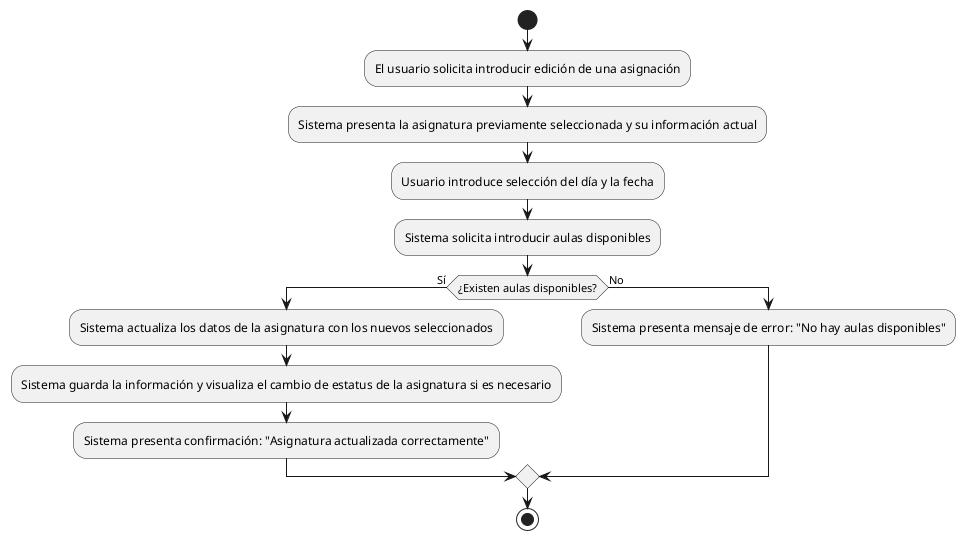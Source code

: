 @startuml
start
:El usuario solicita introducir edición de una asignación;
:Sistema presenta la asignatura previamente seleccionada y su información actual;

:Usuario introduce selección del día y la fecha;
:Sistema solicita introducir aulas disponibles;
if (¿Existen aulas disponibles?) then (Sí)
  :Sistema actualiza los datos de la asignatura con los nuevos seleccionados;
  :Sistema guarda la información y visualiza el cambio de estatus de la asignatura si es necesario;
  :Sistema presenta confirmación: "Asignatura actualizada correctamente";
else (No)
  :Sistema presenta mensaje de error: "No hay aulas disponibles";
endif
stop
@enduml

